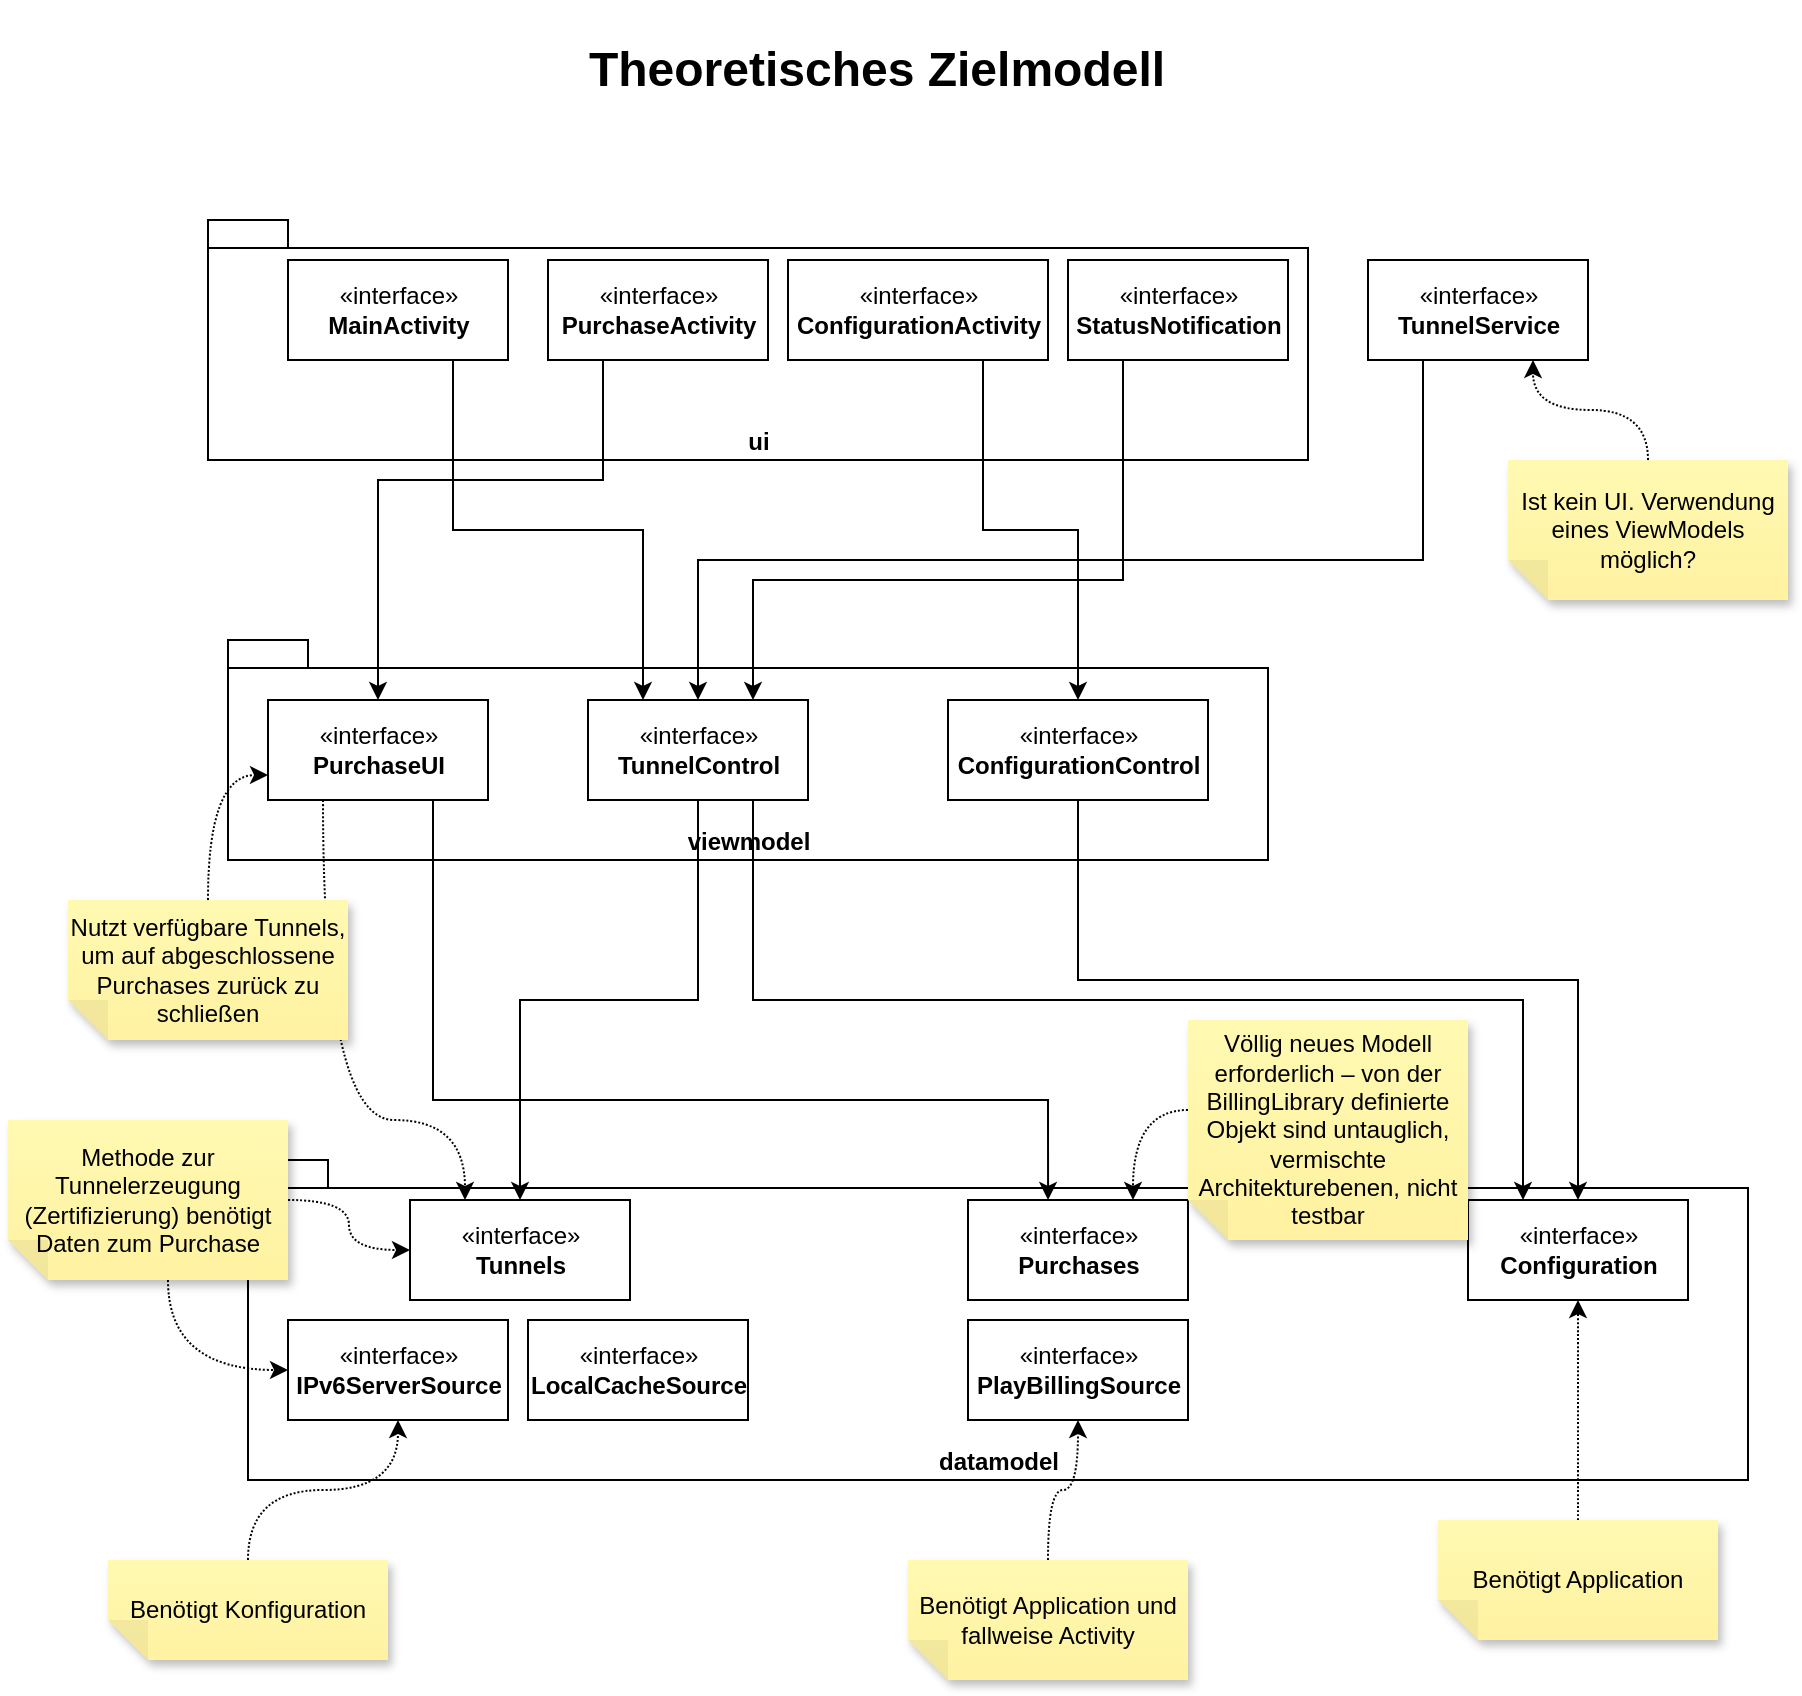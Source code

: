 <mxfile version="20.2.8" type="github">
  <diagram id="o7I3N-o217Z4OOPUDSwU" name="Seite-1">
    <mxGraphModel dx="1722" dy="1681" grid="1" gridSize="10" guides="1" tooltips="1" connect="1" arrows="1" fold="1" page="1" pageScale="1" pageWidth="827" pageHeight="1169" math="0" shadow="0">
      <root>
        <mxCell id="0" />
        <mxCell id="1" parent="0" />
        <mxCell id="dw6TT80Dy1lUU0UcYl-6-1" value="&lt;div&gt;datamodel&lt;/div&gt;" style="shape=folder;fontStyle=1;spacingTop=10;tabWidth=40;tabHeight=14;tabPosition=left;html=1;verticalAlign=bottom;" parent="1" vertex="1">
          <mxGeometry x="100" y="160" width="750" height="160" as="geometry" />
        </mxCell>
        <mxCell id="dw6TT80Dy1lUU0UcYl-6-2" value="&lt;div&gt;«interface»&lt;b&gt;&lt;br&gt;&lt;/b&gt;&lt;/div&gt;&lt;div&gt;&lt;b&gt;Tunnels&lt;/b&gt;&lt;/div&gt;" style="html=1;" parent="1" vertex="1">
          <mxGeometry x="181" y="180" width="110" height="50" as="geometry" />
        </mxCell>
        <mxCell id="dw6TT80Dy1lUU0UcYl-6-3" value="&lt;div&gt;«interface»&lt;b&gt;&lt;br&gt;&lt;/b&gt;&lt;/div&gt;&lt;div&gt;&lt;b&gt;Purchases&lt;/b&gt;&lt;/div&gt;" style="html=1;" parent="1" vertex="1">
          <mxGeometry x="460" y="180" width="110" height="50" as="geometry" />
        </mxCell>
        <mxCell id="dw6TT80Dy1lUU0UcYl-6-4" value="viewmodel" style="shape=folder;fontStyle=1;spacingTop=10;tabWidth=40;tabHeight=14;tabPosition=left;html=1;verticalAlign=bottom;" parent="1" vertex="1">
          <mxGeometry x="90" y="-100" width="520" height="110" as="geometry" />
        </mxCell>
        <mxCell id="dw6TT80Dy1lUU0UcYl-6-18" style="edgeStyle=orthogonalEdgeStyle;rounded=0;orthogonalLoop=1;jettySize=auto;html=1;exitX=0.75;exitY=1;exitDx=0;exitDy=0;entryX=0.364;entryY=0;entryDx=0;entryDy=0;entryPerimeter=0;" parent="1" source="dw6TT80Dy1lUU0UcYl-6-5" target="dw6TT80Dy1lUU0UcYl-6-3" edge="1">
          <mxGeometry relative="1" as="geometry">
            <Array as="points">
              <mxPoint x="193" y="130" />
              <mxPoint x="500" y="130" />
            </Array>
          </mxGeometry>
        </mxCell>
        <mxCell id="dw6TT80Dy1lUU0UcYl-6-19" style="edgeStyle=orthogonalEdgeStyle;orthogonalLoop=1;jettySize=auto;html=1;exitX=0.25;exitY=1;exitDx=0;exitDy=0;entryX=0.25;entryY=0;entryDx=0;entryDy=0;curved=1;dashed=1;dashPattern=1 1;" parent="1" source="dw6TT80Dy1lUU0UcYl-6-5" target="dw6TT80Dy1lUU0UcYl-6-2" edge="1">
          <mxGeometry relative="1" as="geometry">
            <Array as="points">
              <mxPoint x="138" y="140" />
              <mxPoint x="209" y="140" />
            </Array>
          </mxGeometry>
        </mxCell>
        <mxCell id="dw6TT80Dy1lUU0UcYl-6-5" value="&lt;div&gt;«interface»&lt;b&gt;&lt;br&gt;&lt;/b&gt;&lt;/div&gt;&lt;div&gt;&lt;b&gt;PurchaseUI&lt;/b&gt;&lt;/div&gt;" style="html=1;" parent="1" vertex="1">
          <mxGeometry x="110" y="-70" width="110" height="50" as="geometry" />
        </mxCell>
        <mxCell id="dw6TT80Dy1lUU0UcYl-6-16" style="edgeStyle=orthogonalEdgeStyle;rounded=0;orthogonalLoop=1;jettySize=auto;html=1;exitX=0.5;exitY=1;exitDx=0;exitDy=0;" parent="1" source="dw6TT80Dy1lUU0UcYl-6-6" target="dw6TT80Dy1lUU0UcYl-6-2" edge="1">
          <mxGeometry relative="1" as="geometry" />
        </mxCell>
        <mxCell id="dw6TT80Dy1lUU0UcYl-6-17" style="edgeStyle=orthogonalEdgeStyle;rounded=0;orthogonalLoop=1;jettySize=auto;html=1;exitX=0.75;exitY=1;exitDx=0;exitDy=0;entryX=0.25;entryY=0;entryDx=0;entryDy=0;" parent="1" source="dw6TT80Dy1lUU0UcYl-6-6" target="dw6TT80Dy1lUU0UcYl-6-14" edge="1">
          <mxGeometry relative="1" as="geometry" />
        </mxCell>
        <mxCell id="dw6TT80Dy1lUU0UcYl-6-6" value="&lt;div&gt;«interface»&lt;b&gt;&lt;br&gt;&lt;/b&gt;&lt;/div&gt;&lt;div&gt;&lt;b&gt;TunnelControl&lt;/b&gt;&lt;/div&gt;" style="html=1;" parent="1" vertex="1">
          <mxGeometry x="270" y="-70" width="110" height="50" as="geometry" />
        </mxCell>
        <mxCell id="dw6TT80Dy1lUU0UcYl-6-7" value="ui" style="shape=folder;fontStyle=1;spacingTop=10;tabWidth=40;tabHeight=14;tabPosition=left;html=1;verticalAlign=bottom;" parent="1" vertex="1">
          <mxGeometry x="80" y="-310" width="550" height="120" as="geometry" />
        </mxCell>
        <mxCell id="dw6TT80Dy1lUU0UcYl-6-21" style="edgeStyle=orthogonalEdgeStyle;rounded=0;orthogonalLoop=1;jettySize=auto;html=1;exitX=0.25;exitY=1;exitDx=0;exitDy=0;entryX=0.5;entryY=0;entryDx=0;entryDy=0;" parent="1" source="dw6TT80Dy1lUU0UcYl-6-8" target="dw6TT80Dy1lUU0UcYl-6-5" edge="1">
          <mxGeometry relative="1" as="geometry">
            <Array as="points">
              <mxPoint x="278" y="-180" />
              <mxPoint x="165" y="-180" />
            </Array>
          </mxGeometry>
        </mxCell>
        <mxCell id="dw6TT80Dy1lUU0UcYl-6-8" value="&lt;div&gt;«interface»&lt;b&gt;&lt;br&gt;&lt;/b&gt;&lt;/div&gt;&lt;div&gt;&lt;b&gt;PurchaseActivity&lt;/b&gt;&lt;/div&gt;" style="html=1;" parent="1" vertex="1">
          <mxGeometry x="250" y="-290" width="110" height="50" as="geometry" />
        </mxCell>
        <mxCell id="dw6TT80Dy1lUU0UcYl-6-20" style="edgeStyle=orthogonalEdgeStyle;rounded=0;orthogonalLoop=1;jettySize=auto;html=1;exitX=0.75;exitY=1;exitDx=0;exitDy=0;entryX=0.25;entryY=0;entryDx=0;entryDy=0;" parent="1" source="dw6TT80Dy1lUU0UcYl-6-9" target="dw6TT80Dy1lUU0UcYl-6-6" edge="1">
          <mxGeometry relative="1" as="geometry" />
        </mxCell>
        <mxCell id="dw6TT80Dy1lUU0UcYl-6-9" value="&lt;div&gt;«interface»&lt;b&gt;&lt;br&gt;&lt;/b&gt;&lt;/div&gt;&lt;div&gt;&lt;b&gt;MainActivity&lt;/b&gt;&lt;/div&gt;" style="html=1;" parent="1" vertex="1">
          <mxGeometry x="120" y="-290" width="110" height="50" as="geometry" />
        </mxCell>
        <mxCell id="dw6TT80Dy1lUU0UcYl-6-22" style="edgeStyle=orthogonalEdgeStyle;rounded=0;orthogonalLoop=1;jettySize=auto;html=1;exitX=0.75;exitY=1;exitDx=0;exitDy=0;" parent="1" source="dw6TT80Dy1lUU0UcYl-6-10" target="dw6TT80Dy1lUU0UcYl-6-13" edge="1">
          <mxGeometry relative="1" as="geometry" />
        </mxCell>
        <mxCell id="dw6TT80Dy1lUU0UcYl-6-10" value="&lt;div&gt;«interface»&lt;b&gt;&lt;br&gt;&lt;/b&gt;&lt;/div&gt;&lt;div&gt;&lt;b&gt;ConfigurationActivity&lt;/b&gt;&lt;/div&gt;" style="html=1;" parent="1" vertex="1">
          <mxGeometry x="370" y="-290" width="130" height="50" as="geometry" />
        </mxCell>
        <mxCell id="dw6TT80Dy1lUU0UcYl-6-23" style="edgeStyle=orthogonalEdgeStyle;rounded=0;orthogonalLoop=1;jettySize=auto;html=1;exitX=0.25;exitY=1;exitDx=0;exitDy=0;entryX=0.5;entryY=0;entryDx=0;entryDy=0;" parent="1" source="dw6TT80Dy1lUU0UcYl-6-11" target="dw6TT80Dy1lUU0UcYl-6-6" edge="1">
          <mxGeometry relative="1" as="geometry">
            <Array as="points">
              <mxPoint x="688" y="-140" />
              <mxPoint x="325" y="-140" />
            </Array>
          </mxGeometry>
        </mxCell>
        <mxCell id="dw6TT80Dy1lUU0UcYl-6-11" value="&lt;div&gt;«interface»&lt;b&gt;&lt;br&gt;&lt;/b&gt;&lt;/div&gt;&lt;div&gt;&lt;b&gt;TunnelService&lt;/b&gt;&lt;/div&gt;" style="html=1;" parent="1" vertex="1">
          <mxGeometry x="660" y="-290" width="110" height="50" as="geometry" />
        </mxCell>
        <mxCell id="dw6TT80Dy1lUU0UcYl-6-24" style="edgeStyle=orthogonalEdgeStyle;rounded=0;orthogonalLoop=1;jettySize=auto;html=1;exitX=0.25;exitY=1;exitDx=0;exitDy=0;entryX=0.75;entryY=0;entryDx=0;entryDy=0;" parent="1" source="dw6TT80Dy1lUU0UcYl-6-12" target="dw6TT80Dy1lUU0UcYl-6-6" edge="1">
          <mxGeometry relative="1" as="geometry">
            <Array as="points">
              <mxPoint x="538" y="-130" />
              <mxPoint x="353" y="-130" />
            </Array>
          </mxGeometry>
        </mxCell>
        <mxCell id="dw6TT80Dy1lUU0UcYl-6-12" value="&lt;div&gt;«interface»&lt;b&gt;&lt;br&gt;&lt;/b&gt;&lt;/div&gt;&lt;div&gt;&lt;b&gt;StatusNotification&lt;/b&gt;&lt;/div&gt;" style="html=1;" parent="1" vertex="1">
          <mxGeometry x="510" y="-290" width="110" height="50" as="geometry" />
        </mxCell>
        <mxCell id="dw6TT80Dy1lUU0UcYl-6-15" style="edgeStyle=orthogonalEdgeStyle;rounded=0;orthogonalLoop=1;jettySize=auto;html=1;exitX=0.5;exitY=1;exitDx=0;exitDy=0;" parent="1" source="dw6TT80Dy1lUU0UcYl-6-13" target="dw6TT80Dy1lUU0UcYl-6-14" edge="1">
          <mxGeometry relative="1" as="geometry">
            <Array as="points">
              <mxPoint x="515" y="70" />
              <mxPoint x="765" y="70" />
            </Array>
          </mxGeometry>
        </mxCell>
        <mxCell id="dw6TT80Dy1lUU0UcYl-6-13" value="&lt;div&gt;«interface»&lt;b&gt;&lt;br&gt;&lt;/b&gt;&lt;/div&gt;&lt;div&gt;&lt;b&gt;ConfigurationControl&lt;/b&gt;&lt;/div&gt;" style="html=1;" parent="1" vertex="1">
          <mxGeometry x="450" y="-70" width="130" height="50" as="geometry" />
        </mxCell>
        <mxCell id="dw6TT80Dy1lUU0UcYl-6-14" value="&lt;div&gt;«interface»&lt;/div&gt;&lt;div&gt;&lt;b&gt;Configuration&lt;/b&gt;&lt;/div&gt;" style="html=1;" parent="1" vertex="1">
          <mxGeometry x="710" y="180" width="110" height="50" as="geometry" />
        </mxCell>
        <mxCell id="dw6TT80Dy1lUU0UcYl-6-25" value="&lt;h1&gt;Theoretisches Zielmodell&lt;/h1&gt;" style="text;html=1;resizable=0;autosize=1;align=center;verticalAlign=middle;points=[];fillColor=none;strokeColor=none;rounded=0;" parent="1" vertex="1">
          <mxGeometry x="259" y="-420" width="310" height="70" as="geometry" />
        </mxCell>
        <mxCell id="LbMioLLAjc6GTvGRFVWS-1" value="&lt;div&gt;«interface»&lt;/div&gt;&lt;div&gt;&lt;b&gt;PlayBillingSource&lt;/b&gt;&lt;br&gt;&lt;/div&gt;" style="html=1;" vertex="1" parent="1">
          <mxGeometry x="460" y="240" width="110" height="50" as="geometry" />
        </mxCell>
        <mxCell id="LbMioLLAjc6GTvGRFVWS-2" value="&lt;div&gt;«interface»&lt;/div&gt;&lt;div&gt;&lt;b&gt;IPv6ServerSource&lt;/b&gt;&lt;br&gt;&lt;/div&gt;" style="html=1;" vertex="1" parent="1">
          <mxGeometry x="120" y="240" width="110" height="50" as="geometry" />
        </mxCell>
        <mxCell id="LbMioLLAjc6GTvGRFVWS-3" value="&lt;div&gt;«interface»&lt;/div&gt;&lt;div&gt;&lt;b&gt;LocalCacheSource&lt;/b&gt;&lt;br&gt;&lt;/div&gt;" style="html=1;" vertex="1" parent="1">
          <mxGeometry x="240" y="240" width="110" height="50" as="geometry" />
        </mxCell>
        <mxCell id="LbMioLLAjc6GTvGRFVWS-5" style="edgeStyle=orthogonalEdgeStyle;orthogonalLoop=1;jettySize=auto;html=1;exitX=0.5;exitY=1;exitDx=0;exitDy=0;exitPerimeter=0;curved=1;dashed=1;dashPattern=1 1;" edge="1" parent="1" source="LbMioLLAjc6GTvGRFVWS-4" target="LbMioLLAjc6GTvGRFVWS-2">
          <mxGeometry relative="1" as="geometry" />
        </mxCell>
        <mxCell id="LbMioLLAjc6GTvGRFVWS-4" value="Benötigt Konfiguration" style="shape=note;whiteSpace=wrap;html=1;backgroundOutline=1;fontColor=#000000;darkOpacity=0.05;fillColor=#FFF9B2;strokeColor=none;fillStyle=solid;direction=west;gradientDirection=north;gradientColor=#FFF2A1;shadow=1;size=20;pointerEvents=1;" vertex="1" parent="1">
          <mxGeometry x="30" y="360" width="140" height="50" as="geometry" />
        </mxCell>
        <mxCell id="LbMioLLAjc6GTvGRFVWS-7" style="edgeStyle=orthogonalEdgeStyle;orthogonalLoop=1;jettySize=auto;html=1;exitX=0.5;exitY=1;exitDx=0;exitDy=0;exitPerimeter=0;curved=1;dashed=1;dashPattern=1 1;" edge="1" parent="1" source="LbMioLLAjc6GTvGRFVWS-6" target="LbMioLLAjc6GTvGRFVWS-1">
          <mxGeometry relative="1" as="geometry" />
        </mxCell>
        <mxCell id="LbMioLLAjc6GTvGRFVWS-6" value="Benötigt Application und fallweise Activity" style="shape=note;whiteSpace=wrap;html=1;backgroundOutline=1;fontColor=#000000;darkOpacity=0.05;fillColor=#FFF9B2;strokeColor=none;fillStyle=solid;direction=west;gradientDirection=north;gradientColor=#FFF2A1;shadow=1;size=20;pointerEvents=1;" vertex="1" parent="1">
          <mxGeometry x="430" y="360" width="140" height="60" as="geometry" />
        </mxCell>
        <mxCell id="LbMioLLAjc6GTvGRFVWS-9" style="edgeStyle=orthogonalEdgeStyle;orthogonalLoop=1;jettySize=auto;html=1;exitX=0.5;exitY=1;exitDx=0;exitDy=0;exitPerimeter=0;curved=1;dashed=1;dashPattern=1 1;" edge="1" parent="1" source="LbMioLLAjc6GTvGRFVWS-8" target="dw6TT80Dy1lUU0UcYl-6-14">
          <mxGeometry relative="1" as="geometry" />
        </mxCell>
        <mxCell id="LbMioLLAjc6GTvGRFVWS-8" value="Benötigt Application" style="shape=note;whiteSpace=wrap;html=1;backgroundOutline=1;fontColor=#000000;darkOpacity=0.05;fillColor=#FFF9B2;strokeColor=none;fillStyle=solid;direction=west;gradientDirection=north;gradientColor=#FFF2A1;shadow=1;size=20;pointerEvents=1;" vertex="1" parent="1">
          <mxGeometry x="695" y="340" width="140" height="60" as="geometry" />
        </mxCell>
        <mxCell id="LbMioLLAjc6GTvGRFVWS-11" style="edgeStyle=orthogonalEdgeStyle;orthogonalLoop=1;jettySize=auto;html=1;exitX=0.5;exitY=1;exitDx=0;exitDy=0;exitPerimeter=0;entryX=0;entryY=0.75;entryDx=0;entryDy=0;curved=1;dashed=1;dashPattern=1 1;" edge="1" parent="1" source="LbMioLLAjc6GTvGRFVWS-10" target="dw6TT80Dy1lUU0UcYl-6-5">
          <mxGeometry relative="1" as="geometry" />
        </mxCell>
        <mxCell id="LbMioLLAjc6GTvGRFVWS-10" value="Nutzt verfügbare Tunnels, um auf abgeschlossene Purchases zurück zu schließen" style="shape=note;whiteSpace=wrap;html=1;backgroundOutline=1;fontColor=#000000;darkOpacity=0.05;fillColor=#FFF9B2;strokeColor=none;fillStyle=solid;direction=west;gradientDirection=north;gradientColor=#FFF2A1;shadow=1;size=20;pointerEvents=1;" vertex="1" parent="1">
          <mxGeometry x="10" y="30" width="140" height="70" as="geometry" />
        </mxCell>
        <mxCell id="LbMioLLAjc6GTvGRFVWS-13" style="edgeStyle=orthogonalEdgeStyle;orthogonalLoop=1;jettySize=auto;html=1;exitX=0;exitY=0.5;exitDx=0;exitDy=0;exitPerimeter=0;entryX=0;entryY=0.5;entryDx=0;entryDy=0;curved=1;dashed=1;dashPattern=1 1;" edge="1" parent="1" source="LbMioLLAjc6GTvGRFVWS-12" target="dw6TT80Dy1lUU0UcYl-6-2">
          <mxGeometry relative="1" as="geometry" />
        </mxCell>
        <mxCell id="LbMioLLAjc6GTvGRFVWS-14" style="edgeStyle=orthogonalEdgeStyle;orthogonalLoop=1;jettySize=auto;html=1;exitX=0;exitY=0;exitDx=60;exitDy=0;exitPerimeter=0;entryX=0;entryY=0.5;entryDx=0;entryDy=0;curved=1;dashed=1;dashPattern=1 1;" edge="1" parent="1" source="LbMioLLAjc6GTvGRFVWS-12" target="LbMioLLAjc6GTvGRFVWS-2">
          <mxGeometry relative="1" as="geometry" />
        </mxCell>
        <mxCell id="LbMioLLAjc6GTvGRFVWS-12" value="Methode zur Tunnelerzeugung (Zertifizierung) benötigt Daten zum Purchase" style="shape=note;whiteSpace=wrap;html=1;backgroundOutline=1;fontColor=#000000;darkOpacity=0.05;fillColor=#FFF9B2;strokeColor=none;fillStyle=solid;direction=west;gradientDirection=north;gradientColor=#FFF2A1;shadow=1;size=20;pointerEvents=1;" vertex="1" parent="1">
          <mxGeometry x="-20" y="140" width="140" height="80" as="geometry" />
        </mxCell>
        <mxCell id="LbMioLLAjc6GTvGRFVWS-16" style="edgeStyle=orthogonalEdgeStyle;orthogonalLoop=1;jettySize=auto;html=1;exitX=0;exitY=0;exitDx=140;exitDy=65;exitPerimeter=0;entryX=0.75;entryY=0;entryDx=0;entryDy=0;curved=1;dashed=1;dashPattern=1 1;" edge="1" parent="1" source="LbMioLLAjc6GTvGRFVWS-15" target="dw6TT80Dy1lUU0UcYl-6-3">
          <mxGeometry relative="1" as="geometry" />
        </mxCell>
        <mxCell id="LbMioLLAjc6GTvGRFVWS-15" value="Völlig neues Modell erforderlich – von der BillingLibrary definierte Objekt sind untauglich, vermischte Architekturebenen, nicht testbar" style="shape=note;whiteSpace=wrap;html=1;backgroundOutline=1;fontColor=#000000;darkOpacity=0.05;fillColor=#FFF9B2;strokeColor=none;fillStyle=solid;direction=west;gradientDirection=north;gradientColor=#FFF2A1;shadow=1;size=20;pointerEvents=1;" vertex="1" parent="1">
          <mxGeometry x="570" y="90" width="140" height="110" as="geometry" />
        </mxCell>
        <mxCell id="LbMioLLAjc6GTvGRFVWS-18" style="edgeStyle=orthogonalEdgeStyle;curved=1;orthogonalLoop=1;jettySize=auto;html=1;exitX=0.5;exitY=1;exitDx=0;exitDy=0;exitPerimeter=0;entryX=0.75;entryY=1;entryDx=0;entryDy=0;dashed=1;dashPattern=1 1;" edge="1" parent="1" source="LbMioLLAjc6GTvGRFVWS-17" target="dw6TT80Dy1lUU0UcYl-6-11">
          <mxGeometry relative="1" as="geometry" />
        </mxCell>
        <mxCell id="LbMioLLAjc6GTvGRFVWS-17" value="Ist kein UI. Verwendung eines ViewModels möglich?" style="shape=note;whiteSpace=wrap;html=1;backgroundOutline=1;fontColor=#000000;darkOpacity=0.05;fillColor=#FFF9B2;strokeColor=none;fillStyle=solid;direction=west;gradientDirection=north;gradientColor=#FFF2A1;shadow=1;size=20;pointerEvents=1;" vertex="1" parent="1">
          <mxGeometry x="730" y="-190" width="140" height="70" as="geometry" />
        </mxCell>
      </root>
    </mxGraphModel>
  </diagram>
</mxfile>
